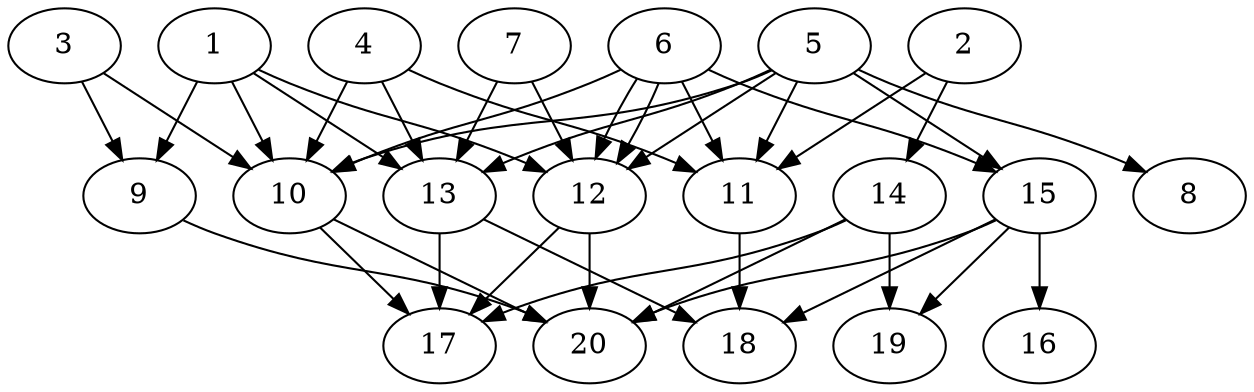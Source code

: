 // DAG automatically generated by daggen at Thu Oct  3 13:58:42 2019
// ./daggen --dot -n 20 --ccr 0.4 --fat 0.7 --regular 0.7 --density 0.6 --mindata 5242880 --maxdata 52428800 
digraph G {
  1 [size="30366720", alpha="0.20", expect_size="12146688"] 
  1 -> 9 [size ="12146688"]
  1 -> 10 [size ="12146688"]
  1 -> 12 [size ="12146688"]
  1 -> 13 [size ="12146688"]
  2 [size="43745280", alpha="0.12", expect_size="17498112"] 
  2 -> 11 [size ="17498112"]
  2 -> 14 [size ="17498112"]
  3 [size="96350720", alpha="0.13", expect_size="38540288"] 
  3 -> 9 [size ="38540288"]
  3 -> 10 [size ="38540288"]
  4 [size="100989440", alpha="0.13", expect_size="40395776"] 
  4 -> 10 [size ="40395776"]
  4 -> 11 [size ="40395776"]
  4 -> 13 [size ="40395776"]
  5 [size="57848320", alpha="0.04", expect_size="23139328"] 
  5 -> 8 [size ="23139328"]
  5 -> 10 [size ="23139328"]
  5 -> 11 [size ="23139328"]
  5 -> 12 [size ="23139328"]
  5 -> 13 [size ="23139328"]
  5 -> 15 [size ="23139328"]
  6 [size="78123520", alpha="0.07", expect_size="31249408"] 
  6 -> 10 [size ="31249408"]
  6 -> 11 [size ="31249408"]
  6 -> 12 [size ="31249408"]
  6 -> 12 [size ="31249408"]
  6 -> 15 [size ="31249408"]
  7 [size="17971200", alpha="0.20", expect_size="7188480"] 
  7 -> 12 [size ="7188480"]
  7 -> 13 [size ="7188480"]
  8 [size="116318720", alpha="0.06", expect_size="46527488"] 
  9 [size="54551040", alpha="0.06", expect_size="21820416"] 
  9 -> 20 [size ="21820416"]
  10 [size="19832320", alpha="0.17", expect_size="7932928"] 
  10 -> 17 [size ="7932928"]
  10 -> 20 [size ="7932928"]
  11 [size="34452480", alpha="0.10", expect_size="13780992"] 
  11 -> 18 [size ="13780992"]
  12 [size="33858560", alpha="0.19", expect_size="13543424"] 
  12 -> 17 [size ="13543424"]
  12 -> 20 [size ="13543424"]
  13 [size="104496640", alpha="0.16", expect_size="41798656"] 
  13 -> 17 [size ="41798656"]
  13 -> 18 [size ="41798656"]
  14 [size="64640000", alpha="0.10", expect_size="25856000"] 
  14 -> 17 [size ="25856000"]
  14 -> 19 [size ="25856000"]
  14 -> 20 [size ="25856000"]
  15 [size="25861120", alpha="0.05", expect_size="10344448"] 
  15 -> 16 [size ="10344448"]
  15 -> 18 [size ="10344448"]
  15 -> 19 [size ="10344448"]
  15 -> 20 [size ="10344448"]
  16 [size="48199680", alpha="0.09", expect_size="19279872"] 
  17 [size="90872320", alpha="0.16", expect_size="36348928"] 
  18 [size="88194560", alpha="0.19", expect_size="35277824"] 
  19 [size="125232640", alpha="0.07", expect_size="50093056"] 
  20 [size="45381120", alpha="0.04", expect_size="18152448"] 
}
